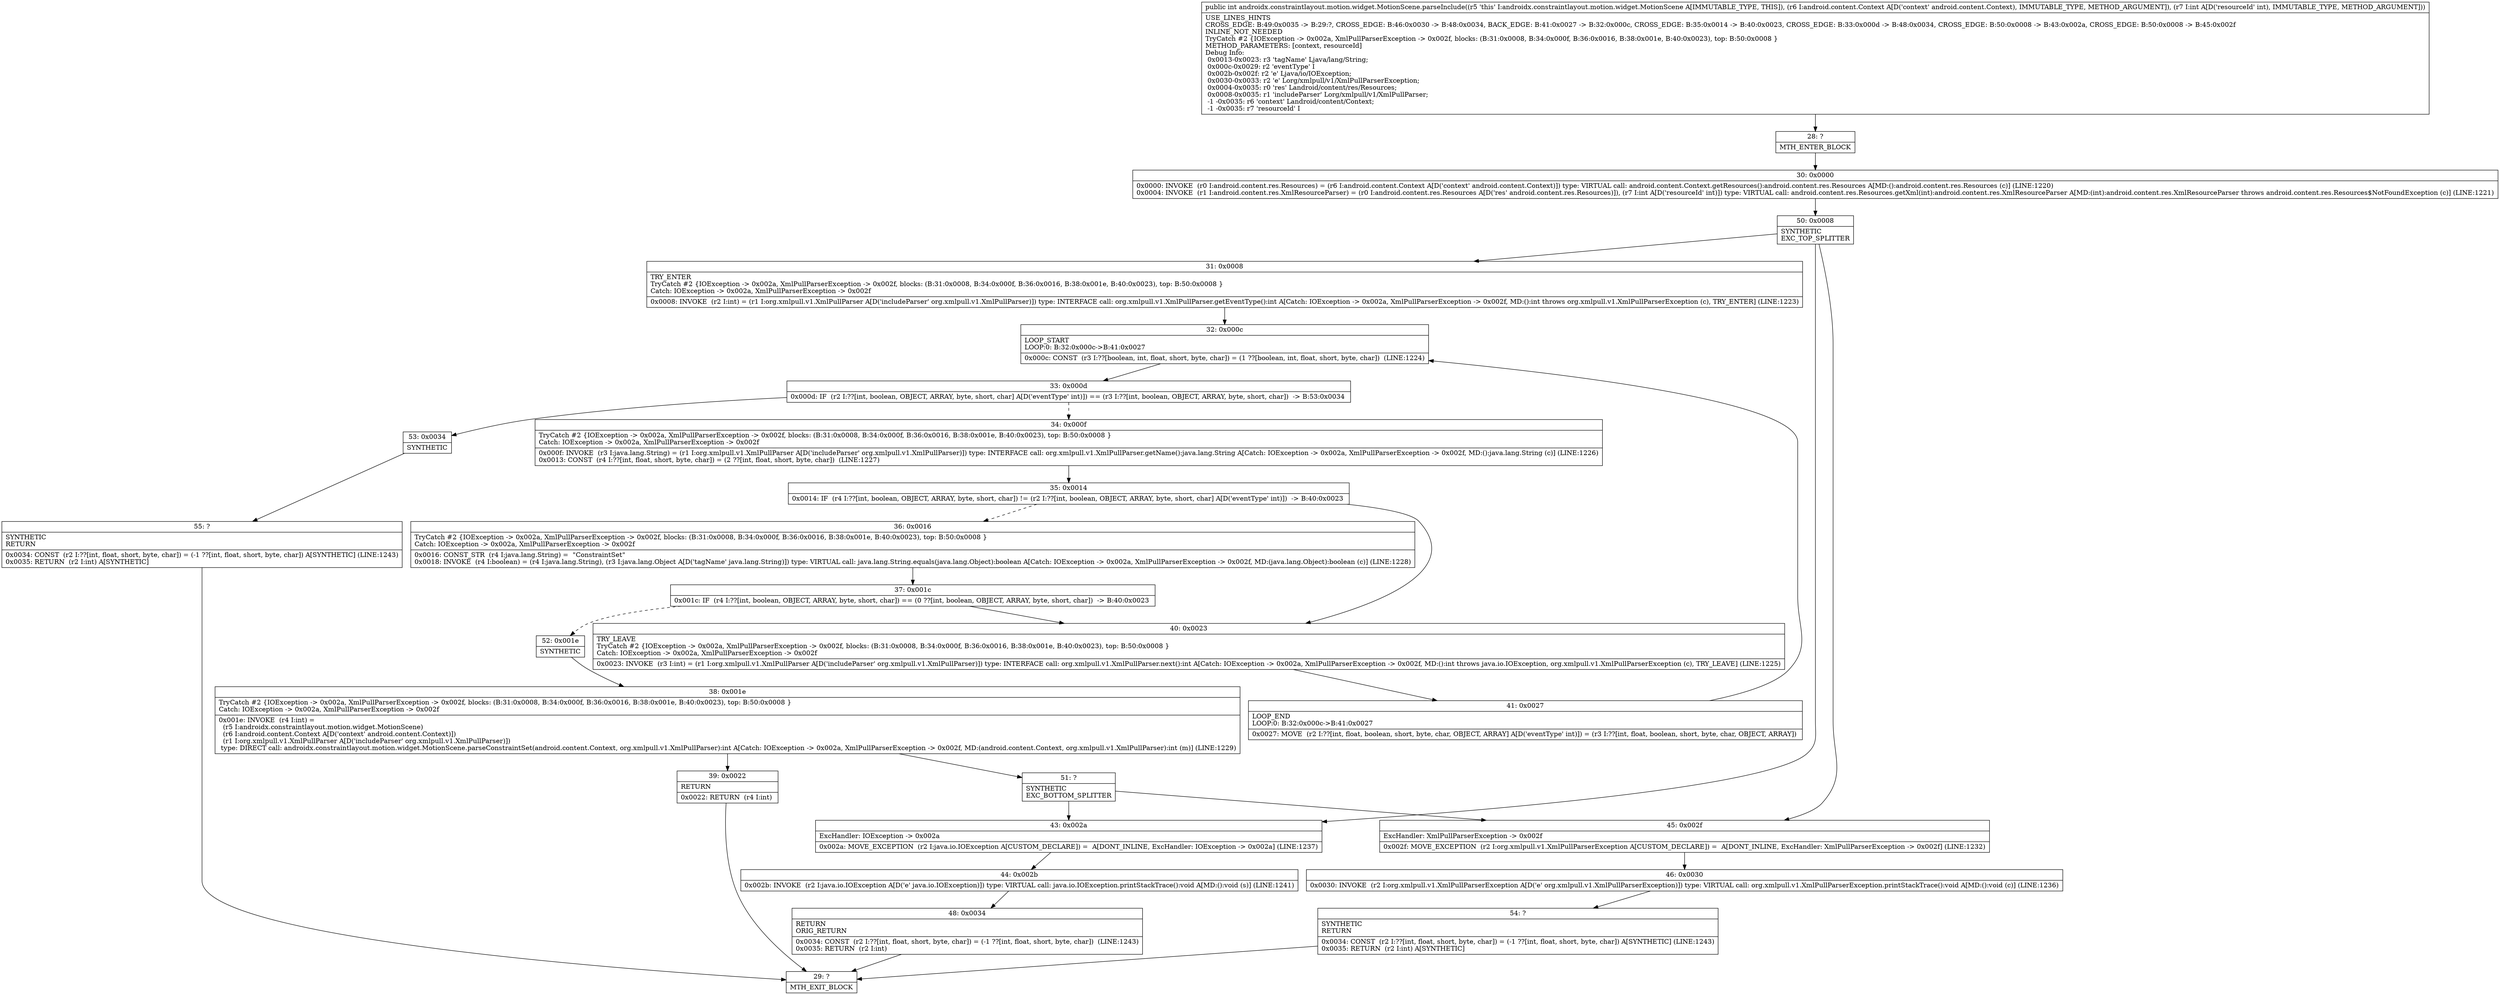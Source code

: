 digraph "CFG forandroidx.constraintlayout.motion.widget.MotionScene.parseInclude(Landroid\/content\/Context;I)I" {
Node_28 [shape=record,label="{28\:\ ?|MTH_ENTER_BLOCK\l}"];
Node_30 [shape=record,label="{30\:\ 0x0000|0x0000: INVOKE  (r0 I:android.content.res.Resources) = (r6 I:android.content.Context A[D('context' android.content.Context)]) type: VIRTUAL call: android.content.Context.getResources():android.content.res.Resources A[MD:():android.content.res.Resources (c)] (LINE:1220)\l0x0004: INVOKE  (r1 I:android.content.res.XmlResourceParser) = (r0 I:android.content.res.Resources A[D('res' android.content.res.Resources)]), (r7 I:int A[D('resourceId' int)]) type: VIRTUAL call: android.content.res.Resources.getXml(int):android.content.res.XmlResourceParser A[MD:(int):android.content.res.XmlResourceParser throws android.content.res.Resources$NotFoundException (c)] (LINE:1221)\l}"];
Node_50 [shape=record,label="{50\:\ 0x0008|SYNTHETIC\lEXC_TOP_SPLITTER\l}"];
Node_31 [shape=record,label="{31\:\ 0x0008|TRY_ENTER\lTryCatch #2 \{IOException \-\> 0x002a, XmlPullParserException \-\> 0x002f, blocks: (B:31:0x0008, B:34:0x000f, B:36:0x0016, B:38:0x001e, B:40:0x0023), top: B:50:0x0008 \}\lCatch: IOException \-\> 0x002a, XmlPullParserException \-\> 0x002f\l|0x0008: INVOKE  (r2 I:int) = (r1 I:org.xmlpull.v1.XmlPullParser A[D('includeParser' org.xmlpull.v1.XmlPullParser)]) type: INTERFACE call: org.xmlpull.v1.XmlPullParser.getEventType():int A[Catch: IOException \-\> 0x002a, XmlPullParserException \-\> 0x002f, MD:():int throws org.xmlpull.v1.XmlPullParserException (c), TRY_ENTER] (LINE:1223)\l}"];
Node_32 [shape=record,label="{32\:\ 0x000c|LOOP_START\lLOOP:0: B:32:0x000c\-\>B:41:0x0027\l|0x000c: CONST  (r3 I:??[boolean, int, float, short, byte, char]) = (1 ??[boolean, int, float, short, byte, char])  (LINE:1224)\l}"];
Node_33 [shape=record,label="{33\:\ 0x000d|0x000d: IF  (r2 I:??[int, boolean, OBJECT, ARRAY, byte, short, char] A[D('eventType' int)]) == (r3 I:??[int, boolean, OBJECT, ARRAY, byte, short, char])  \-\> B:53:0x0034 \l}"];
Node_34 [shape=record,label="{34\:\ 0x000f|TryCatch #2 \{IOException \-\> 0x002a, XmlPullParserException \-\> 0x002f, blocks: (B:31:0x0008, B:34:0x000f, B:36:0x0016, B:38:0x001e, B:40:0x0023), top: B:50:0x0008 \}\lCatch: IOException \-\> 0x002a, XmlPullParserException \-\> 0x002f\l|0x000f: INVOKE  (r3 I:java.lang.String) = (r1 I:org.xmlpull.v1.XmlPullParser A[D('includeParser' org.xmlpull.v1.XmlPullParser)]) type: INTERFACE call: org.xmlpull.v1.XmlPullParser.getName():java.lang.String A[Catch: IOException \-\> 0x002a, XmlPullParserException \-\> 0x002f, MD:():java.lang.String (c)] (LINE:1226)\l0x0013: CONST  (r4 I:??[int, float, short, byte, char]) = (2 ??[int, float, short, byte, char])  (LINE:1227)\l}"];
Node_35 [shape=record,label="{35\:\ 0x0014|0x0014: IF  (r4 I:??[int, boolean, OBJECT, ARRAY, byte, short, char]) != (r2 I:??[int, boolean, OBJECT, ARRAY, byte, short, char] A[D('eventType' int)])  \-\> B:40:0x0023 \l}"];
Node_36 [shape=record,label="{36\:\ 0x0016|TryCatch #2 \{IOException \-\> 0x002a, XmlPullParserException \-\> 0x002f, blocks: (B:31:0x0008, B:34:0x000f, B:36:0x0016, B:38:0x001e, B:40:0x0023), top: B:50:0x0008 \}\lCatch: IOException \-\> 0x002a, XmlPullParserException \-\> 0x002f\l|0x0016: CONST_STR  (r4 I:java.lang.String) =  \"ConstraintSet\" \l0x0018: INVOKE  (r4 I:boolean) = (r4 I:java.lang.String), (r3 I:java.lang.Object A[D('tagName' java.lang.String)]) type: VIRTUAL call: java.lang.String.equals(java.lang.Object):boolean A[Catch: IOException \-\> 0x002a, XmlPullParserException \-\> 0x002f, MD:(java.lang.Object):boolean (c)] (LINE:1228)\l}"];
Node_37 [shape=record,label="{37\:\ 0x001c|0x001c: IF  (r4 I:??[int, boolean, OBJECT, ARRAY, byte, short, char]) == (0 ??[int, boolean, OBJECT, ARRAY, byte, short, char])  \-\> B:40:0x0023 \l}"];
Node_52 [shape=record,label="{52\:\ 0x001e|SYNTHETIC\l}"];
Node_38 [shape=record,label="{38\:\ 0x001e|TryCatch #2 \{IOException \-\> 0x002a, XmlPullParserException \-\> 0x002f, blocks: (B:31:0x0008, B:34:0x000f, B:36:0x0016, B:38:0x001e, B:40:0x0023), top: B:50:0x0008 \}\lCatch: IOException \-\> 0x002a, XmlPullParserException \-\> 0x002f\l|0x001e: INVOKE  (r4 I:int) = \l  (r5 I:androidx.constraintlayout.motion.widget.MotionScene)\l  (r6 I:android.content.Context A[D('context' android.content.Context)])\l  (r1 I:org.xmlpull.v1.XmlPullParser A[D('includeParser' org.xmlpull.v1.XmlPullParser)])\l type: DIRECT call: androidx.constraintlayout.motion.widget.MotionScene.parseConstraintSet(android.content.Context, org.xmlpull.v1.XmlPullParser):int A[Catch: IOException \-\> 0x002a, XmlPullParserException \-\> 0x002f, MD:(android.content.Context, org.xmlpull.v1.XmlPullParser):int (m)] (LINE:1229)\l}"];
Node_39 [shape=record,label="{39\:\ 0x0022|RETURN\l|0x0022: RETURN  (r4 I:int) \l}"];
Node_29 [shape=record,label="{29\:\ ?|MTH_EXIT_BLOCK\l}"];
Node_51 [shape=record,label="{51\:\ ?|SYNTHETIC\lEXC_BOTTOM_SPLITTER\l}"];
Node_40 [shape=record,label="{40\:\ 0x0023|TRY_LEAVE\lTryCatch #2 \{IOException \-\> 0x002a, XmlPullParserException \-\> 0x002f, blocks: (B:31:0x0008, B:34:0x000f, B:36:0x0016, B:38:0x001e, B:40:0x0023), top: B:50:0x0008 \}\lCatch: IOException \-\> 0x002a, XmlPullParserException \-\> 0x002f\l|0x0023: INVOKE  (r3 I:int) = (r1 I:org.xmlpull.v1.XmlPullParser A[D('includeParser' org.xmlpull.v1.XmlPullParser)]) type: INTERFACE call: org.xmlpull.v1.XmlPullParser.next():int A[Catch: IOException \-\> 0x002a, XmlPullParserException \-\> 0x002f, MD:():int throws java.io.IOException, org.xmlpull.v1.XmlPullParserException (c), TRY_LEAVE] (LINE:1225)\l}"];
Node_41 [shape=record,label="{41\:\ 0x0027|LOOP_END\lLOOP:0: B:32:0x000c\-\>B:41:0x0027\l|0x0027: MOVE  (r2 I:??[int, float, boolean, short, byte, char, OBJECT, ARRAY] A[D('eventType' int)]) = (r3 I:??[int, float, boolean, short, byte, char, OBJECT, ARRAY]) \l}"];
Node_53 [shape=record,label="{53\:\ 0x0034|SYNTHETIC\l}"];
Node_55 [shape=record,label="{55\:\ ?|SYNTHETIC\lRETURN\l|0x0034: CONST  (r2 I:??[int, float, short, byte, char]) = (\-1 ??[int, float, short, byte, char]) A[SYNTHETIC] (LINE:1243)\l0x0035: RETURN  (r2 I:int) A[SYNTHETIC]\l}"];
Node_43 [shape=record,label="{43\:\ 0x002a|ExcHandler: IOException \-\> 0x002a\l|0x002a: MOVE_EXCEPTION  (r2 I:java.io.IOException A[CUSTOM_DECLARE]) =  A[DONT_INLINE, ExcHandler: IOException \-\> 0x002a] (LINE:1237)\l}"];
Node_44 [shape=record,label="{44\:\ 0x002b|0x002b: INVOKE  (r2 I:java.io.IOException A[D('e' java.io.IOException)]) type: VIRTUAL call: java.io.IOException.printStackTrace():void A[MD:():void (s)] (LINE:1241)\l}"];
Node_48 [shape=record,label="{48\:\ 0x0034|RETURN\lORIG_RETURN\l|0x0034: CONST  (r2 I:??[int, float, short, byte, char]) = (\-1 ??[int, float, short, byte, char])  (LINE:1243)\l0x0035: RETURN  (r2 I:int) \l}"];
Node_45 [shape=record,label="{45\:\ 0x002f|ExcHandler: XmlPullParserException \-\> 0x002f\l|0x002f: MOVE_EXCEPTION  (r2 I:org.xmlpull.v1.XmlPullParserException A[CUSTOM_DECLARE]) =  A[DONT_INLINE, ExcHandler: XmlPullParserException \-\> 0x002f] (LINE:1232)\l}"];
Node_46 [shape=record,label="{46\:\ 0x0030|0x0030: INVOKE  (r2 I:org.xmlpull.v1.XmlPullParserException A[D('e' org.xmlpull.v1.XmlPullParserException)]) type: VIRTUAL call: org.xmlpull.v1.XmlPullParserException.printStackTrace():void A[MD:():void (c)] (LINE:1236)\l}"];
Node_54 [shape=record,label="{54\:\ ?|SYNTHETIC\lRETURN\l|0x0034: CONST  (r2 I:??[int, float, short, byte, char]) = (\-1 ??[int, float, short, byte, char]) A[SYNTHETIC] (LINE:1243)\l0x0035: RETURN  (r2 I:int) A[SYNTHETIC]\l}"];
MethodNode[shape=record,label="{public int androidx.constraintlayout.motion.widget.MotionScene.parseInclude((r5 'this' I:androidx.constraintlayout.motion.widget.MotionScene A[IMMUTABLE_TYPE, THIS]), (r6 I:android.content.Context A[D('context' android.content.Context), IMMUTABLE_TYPE, METHOD_ARGUMENT]), (r7 I:int A[D('resourceId' int), IMMUTABLE_TYPE, METHOD_ARGUMENT]))  | USE_LINES_HINTS\lCROSS_EDGE: B:49:0x0035 \-\> B:29:?, CROSS_EDGE: B:46:0x0030 \-\> B:48:0x0034, BACK_EDGE: B:41:0x0027 \-\> B:32:0x000c, CROSS_EDGE: B:35:0x0014 \-\> B:40:0x0023, CROSS_EDGE: B:33:0x000d \-\> B:48:0x0034, CROSS_EDGE: B:50:0x0008 \-\> B:43:0x002a, CROSS_EDGE: B:50:0x0008 \-\> B:45:0x002f\lINLINE_NOT_NEEDED\lTryCatch #2 \{IOException \-\> 0x002a, XmlPullParserException \-\> 0x002f, blocks: (B:31:0x0008, B:34:0x000f, B:36:0x0016, B:38:0x001e, B:40:0x0023), top: B:50:0x0008 \}\lMETHOD_PARAMETERS: [context, resourceId]\lDebug Info:\l  0x0013\-0x0023: r3 'tagName' Ljava\/lang\/String;\l  0x000c\-0x0029: r2 'eventType' I\l  0x002b\-0x002f: r2 'e' Ljava\/io\/IOException;\l  0x0030\-0x0033: r2 'e' Lorg\/xmlpull\/v1\/XmlPullParserException;\l  0x0004\-0x0035: r0 'res' Landroid\/content\/res\/Resources;\l  0x0008\-0x0035: r1 'includeParser' Lorg\/xmlpull\/v1\/XmlPullParser;\l  \-1 \-0x0035: r6 'context' Landroid\/content\/Context;\l  \-1 \-0x0035: r7 'resourceId' I\l}"];
MethodNode -> Node_28;Node_28 -> Node_30;
Node_30 -> Node_50;
Node_50 -> Node_31;
Node_50 -> Node_43;
Node_50 -> Node_45;
Node_31 -> Node_32;
Node_32 -> Node_33;
Node_33 -> Node_34[style=dashed];
Node_33 -> Node_53;
Node_34 -> Node_35;
Node_35 -> Node_36[style=dashed];
Node_35 -> Node_40;
Node_36 -> Node_37;
Node_37 -> Node_40;
Node_37 -> Node_52[style=dashed];
Node_52 -> Node_38;
Node_38 -> Node_39;
Node_38 -> Node_51;
Node_39 -> Node_29;
Node_51 -> Node_43;
Node_51 -> Node_45;
Node_40 -> Node_41;
Node_41 -> Node_32;
Node_53 -> Node_55;
Node_55 -> Node_29;
Node_43 -> Node_44;
Node_44 -> Node_48;
Node_48 -> Node_29;
Node_45 -> Node_46;
Node_46 -> Node_54;
Node_54 -> Node_29;
}

